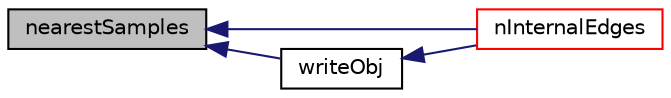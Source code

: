 digraph "nearestSamples"
{
  bgcolor="transparent";
  edge [fontname="Helvetica",fontsize="10",labelfontname="Helvetica",labelfontsize="10"];
  node [fontname="Helvetica",fontsize="10",shape=record];
  rankdir="LR";
  Node1 [label="nearestSamples",height=0.2,width=0.4,color="black", fillcolor="grey75", style="filled", fontcolor="black"];
  Node1 -> Node2 [dir="back",color="midnightblue",fontsize="10",style="solid",fontname="Helvetica"];
  Node2 [label="nInternalEdges",height=0.2,width=0.4,color="red",URL="$a02551.html#a3b322af5609b09f5d4f4b6fda11930df",tooltip="Return number of internal edges. "];
  Node1 -> Node3 [dir="back",color="midnightblue",fontsize="10",style="solid",fontname="Helvetica"];
  Node3 [label="writeObj",height=0.2,width=0.4,color="black",URL="$a02551.html#af78e21d23a56aa4355af14059f2b2770",tooltip="Write to separate OBJ files (region, external, internal edges,. "];
  Node3 -> Node2 [dir="back",color="midnightblue",fontsize="10",style="solid",fontname="Helvetica"];
}
